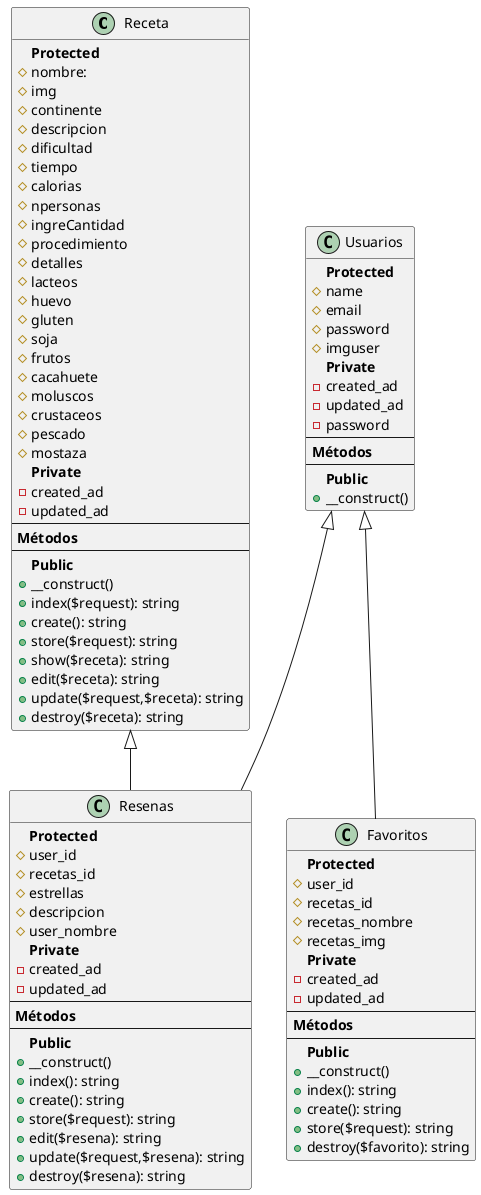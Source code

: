 @startuml dulcesRecetas
class Receta{
    **Protected**
    # nombre:
    # img
    # continente
    # descripcion
    # dificultad
    # tiempo
    # calorias
    # npersonas
    # ingreCantidad
    # procedimiento
    # detalles
    # lacteos
    # huevo
    # gluten
    # soja
    # frutos
    # cacahuete
    # moluscos
    # crustaceos
    # pescado
    # mostaza
    **Private**
    - created_ad
    - updated_ad
    ---
    **Métodos**
    ---
    **Public**
    + __construct()
    + index($request): string
    + create(): string
    + store($request): string
    + show($receta): string
    + edit($receta): string
    + update($request,$receta): string
    + destroy($receta): string
}

class Usuarios{
    **Protected**
    # name
    # email
    # password
    # imguser
    **Private**
    - created_ad
    - updated_ad
    - password
    ---
    **Métodos**
    ---
    **Public**
    + __construct()
}

class Resenas{
    **Protected**
    # user_id
    # recetas_id
    # estrellas
    # descripcion
    # user_nombre
    **Private**
    - created_ad
    - updated_ad
    ---
    **Métodos**
    ---
    **Public**
    + __construct()
    + index(): string
    + create(): string
    + store($request): string
    + edit($resena): string
    + update($request,$resena): string
    + destroy($resena): string
}

class Favoritos{
    **Protected**
    # user_id
    # recetas_id
    # recetas_nombre
    # recetas_img
    **Private**
    - created_ad
    - updated_ad
    ---
    **Métodos**
    ---
    **Public**
    + __construct()
    + index(): string
    + create(): string
    + store($request): string
    + destroy($favorito): string
}

Receta <|-- Resenas
Usuarios <|-- Resenas
Usuarios <|-- Favoritos
@endunml